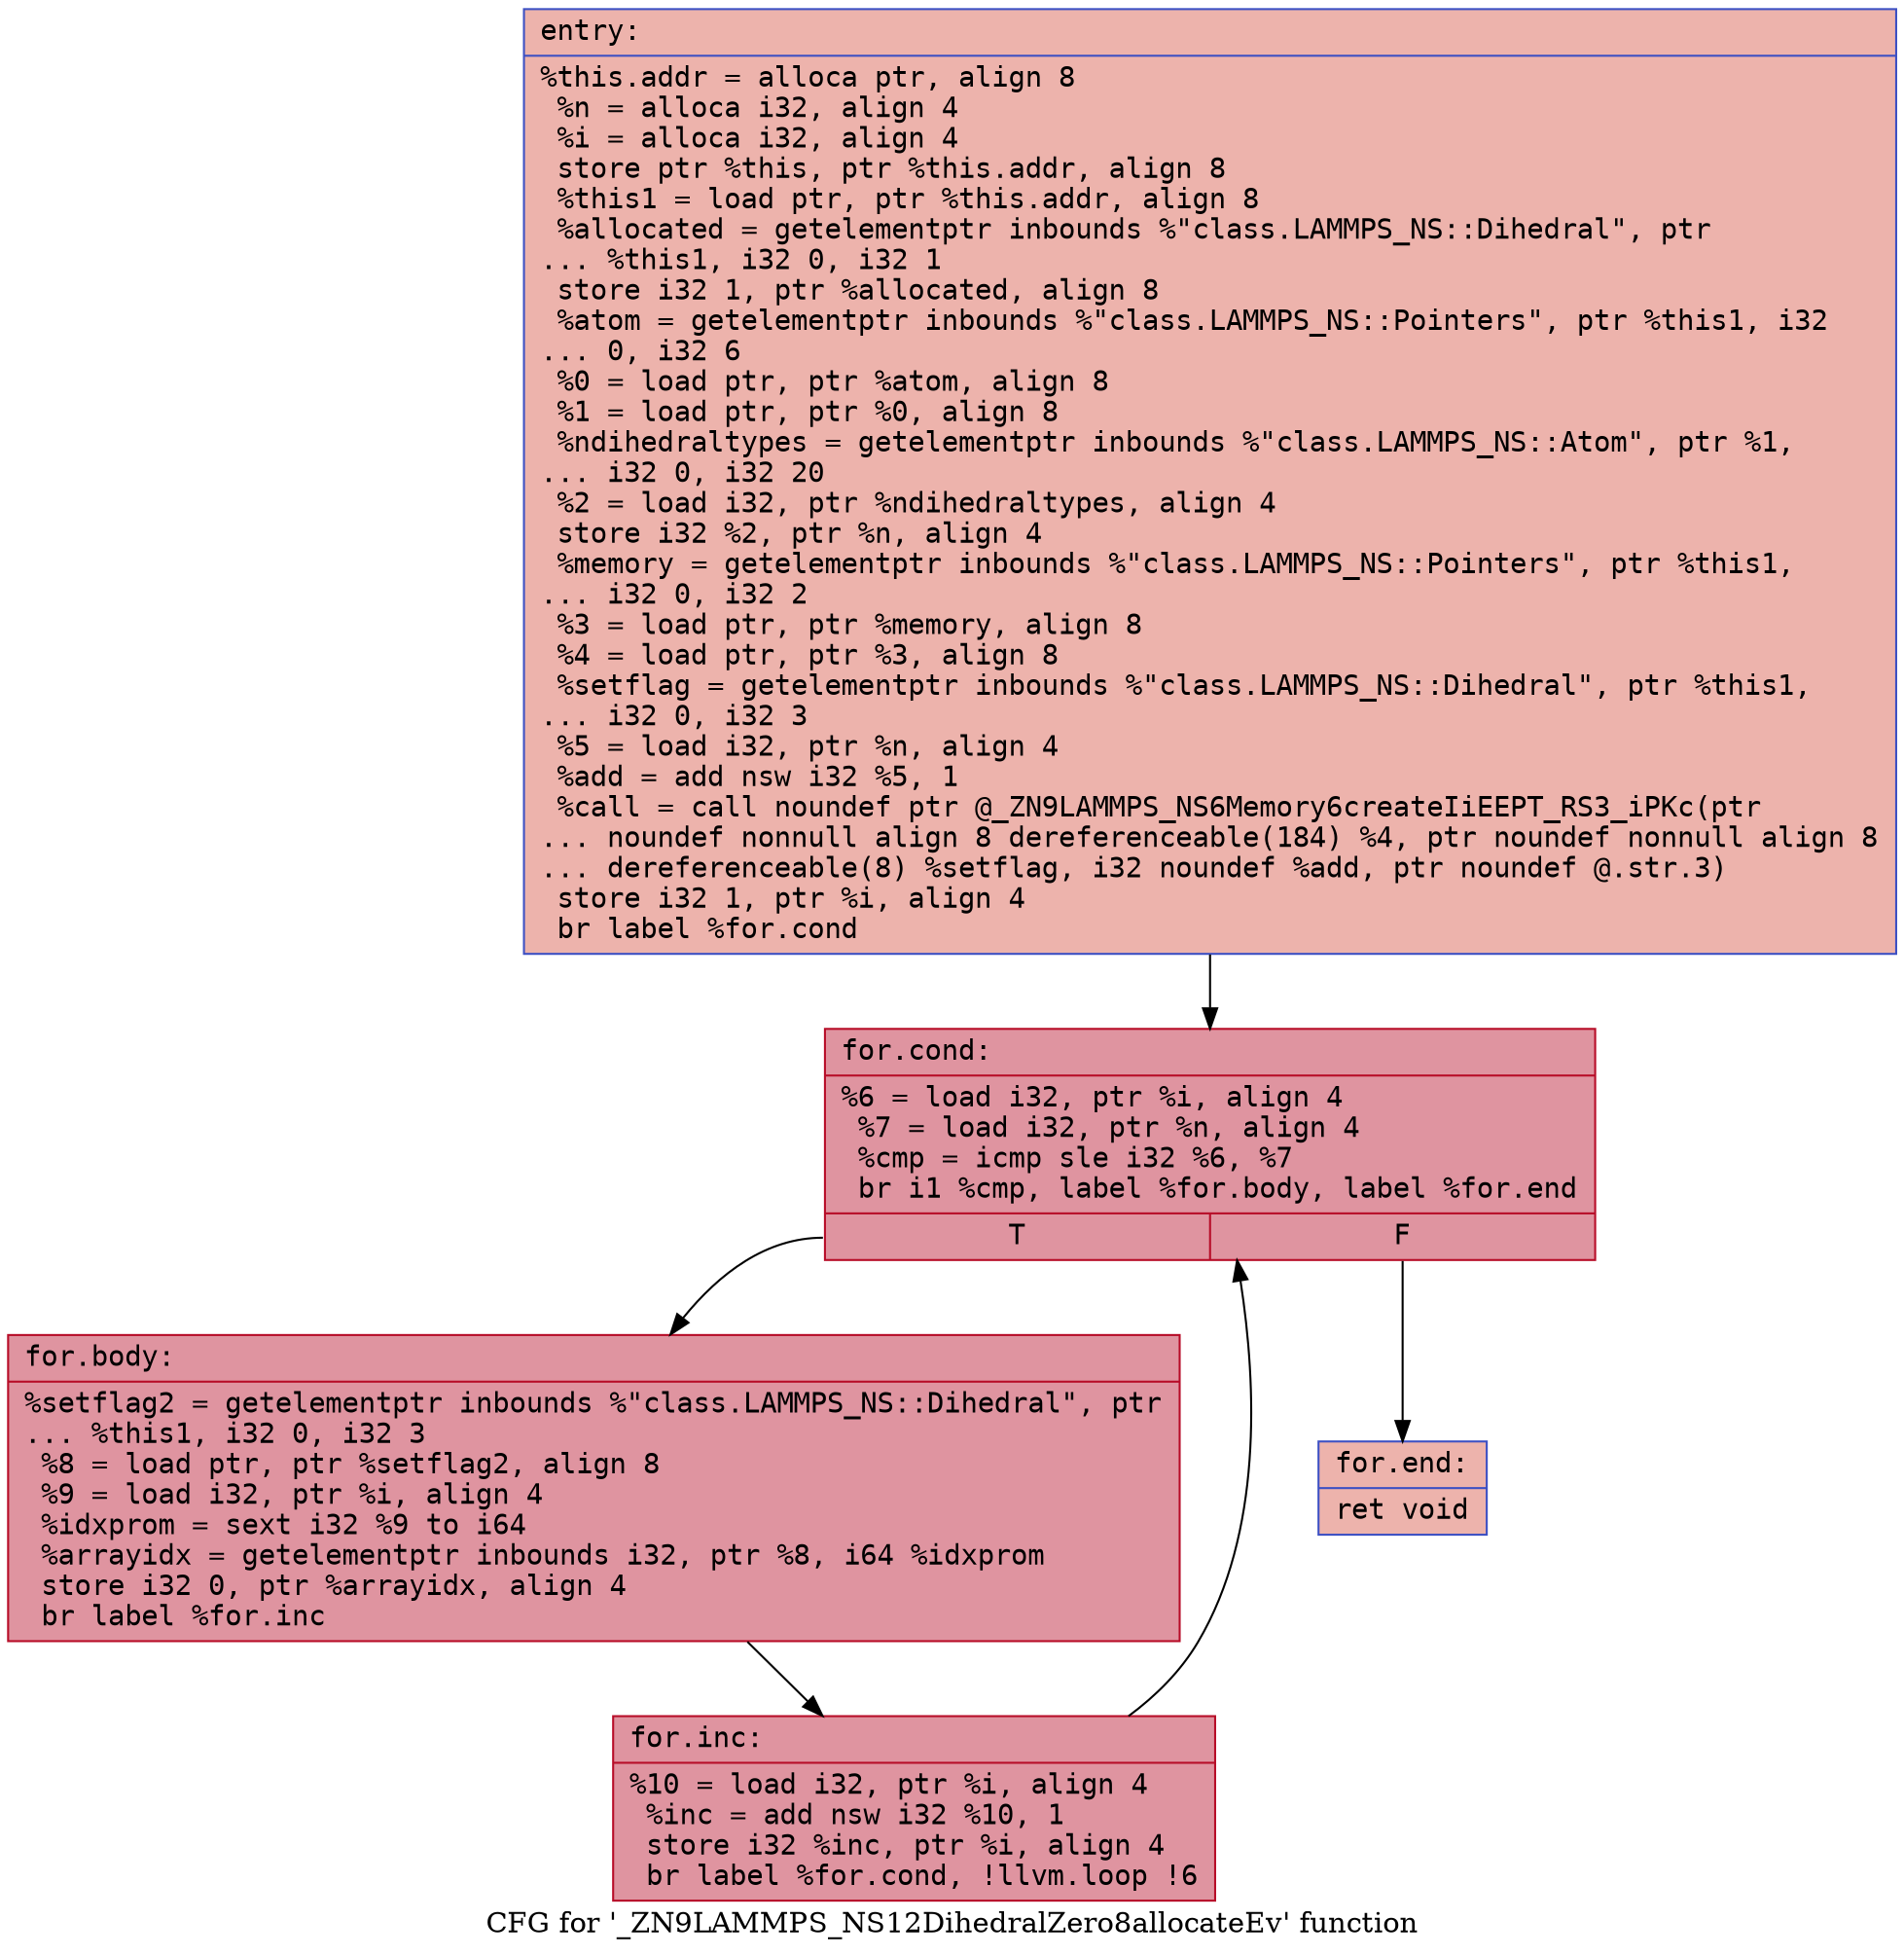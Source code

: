 digraph "CFG for '_ZN9LAMMPS_NS12DihedralZero8allocateEv' function" {
	label="CFG for '_ZN9LAMMPS_NS12DihedralZero8allocateEv' function";

	Node0x5577496bb730 [shape=record,color="#3d50c3ff", style=filled, fillcolor="#d6524470" fontname="Courier",label="{entry:\l|  %this.addr = alloca ptr, align 8\l  %n = alloca i32, align 4\l  %i = alloca i32, align 4\l  store ptr %this, ptr %this.addr, align 8\l  %this1 = load ptr, ptr %this.addr, align 8\l  %allocated = getelementptr inbounds %\"class.LAMMPS_NS::Dihedral\", ptr\l... %this1, i32 0, i32 1\l  store i32 1, ptr %allocated, align 8\l  %atom = getelementptr inbounds %\"class.LAMMPS_NS::Pointers\", ptr %this1, i32\l... 0, i32 6\l  %0 = load ptr, ptr %atom, align 8\l  %1 = load ptr, ptr %0, align 8\l  %ndihedraltypes = getelementptr inbounds %\"class.LAMMPS_NS::Atom\", ptr %1,\l... i32 0, i32 20\l  %2 = load i32, ptr %ndihedraltypes, align 4\l  store i32 %2, ptr %n, align 4\l  %memory = getelementptr inbounds %\"class.LAMMPS_NS::Pointers\", ptr %this1,\l... i32 0, i32 2\l  %3 = load ptr, ptr %memory, align 8\l  %4 = load ptr, ptr %3, align 8\l  %setflag = getelementptr inbounds %\"class.LAMMPS_NS::Dihedral\", ptr %this1,\l... i32 0, i32 3\l  %5 = load i32, ptr %n, align 4\l  %add = add nsw i32 %5, 1\l  %call = call noundef ptr @_ZN9LAMMPS_NS6Memory6createIiEEPT_RS3_iPKc(ptr\l... noundef nonnull align 8 dereferenceable(184) %4, ptr noundef nonnull align 8\l... dereferenceable(8) %setflag, i32 noundef %add, ptr noundef @.str.3)\l  store i32 1, ptr %i, align 4\l  br label %for.cond\l}"];
	Node0x5577496bb730 -> Node0x5577496b2600[tooltip="entry -> for.cond\nProbability 100.00%" ];
	Node0x5577496b2600 [shape=record,color="#b70d28ff", style=filled, fillcolor="#b70d2870" fontname="Courier",label="{for.cond:\l|  %6 = load i32, ptr %i, align 4\l  %7 = load i32, ptr %n, align 4\l  %cmp = icmp sle i32 %6, %7\l  br i1 %cmp, label %for.body, label %for.end\l|{<s0>T|<s1>F}}"];
	Node0x5577496b2600:s0 -> Node0x5577496bdca0[tooltip="for.cond -> for.body\nProbability 96.88%" ];
	Node0x5577496b2600:s1 -> Node0x5577496bdd20[tooltip="for.cond -> for.end\nProbability 3.12%" ];
	Node0x5577496bdca0 [shape=record,color="#b70d28ff", style=filled, fillcolor="#b70d2870" fontname="Courier",label="{for.body:\l|  %setflag2 = getelementptr inbounds %\"class.LAMMPS_NS::Dihedral\", ptr\l... %this1, i32 0, i32 3\l  %8 = load ptr, ptr %setflag2, align 8\l  %9 = load i32, ptr %i, align 4\l  %idxprom = sext i32 %9 to i64\l  %arrayidx = getelementptr inbounds i32, ptr %8, i64 %idxprom\l  store i32 0, ptr %arrayidx, align 4\l  br label %for.inc\l}"];
	Node0x5577496bdca0 -> Node0x5577496be230[tooltip="for.body -> for.inc\nProbability 100.00%" ];
	Node0x5577496be230 [shape=record,color="#b70d28ff", style=filled, fillcolor="#b70d2870" fontname="Courier",label="{for.inc:\l|  %10 = load i32, ptr %i, align 4\l  %inc = add nsw i32 %10, 1\l  store i32 %inc, ptr %i, align 4\l  br label %for.cond, !llvm.loop !6\l}"];
	Node0x5577496be230 -> Node0x5577496b2600[tooltip="for.inc -> for.cond\nProbability 100.00%" ];
	Node0x5577496bdd20 [shape=record,color="#3d50c3ff", style=filled, fillcolor="#d6524470" fontname="Courier",label="{for.end:\l|  ret void\l}"];
}
